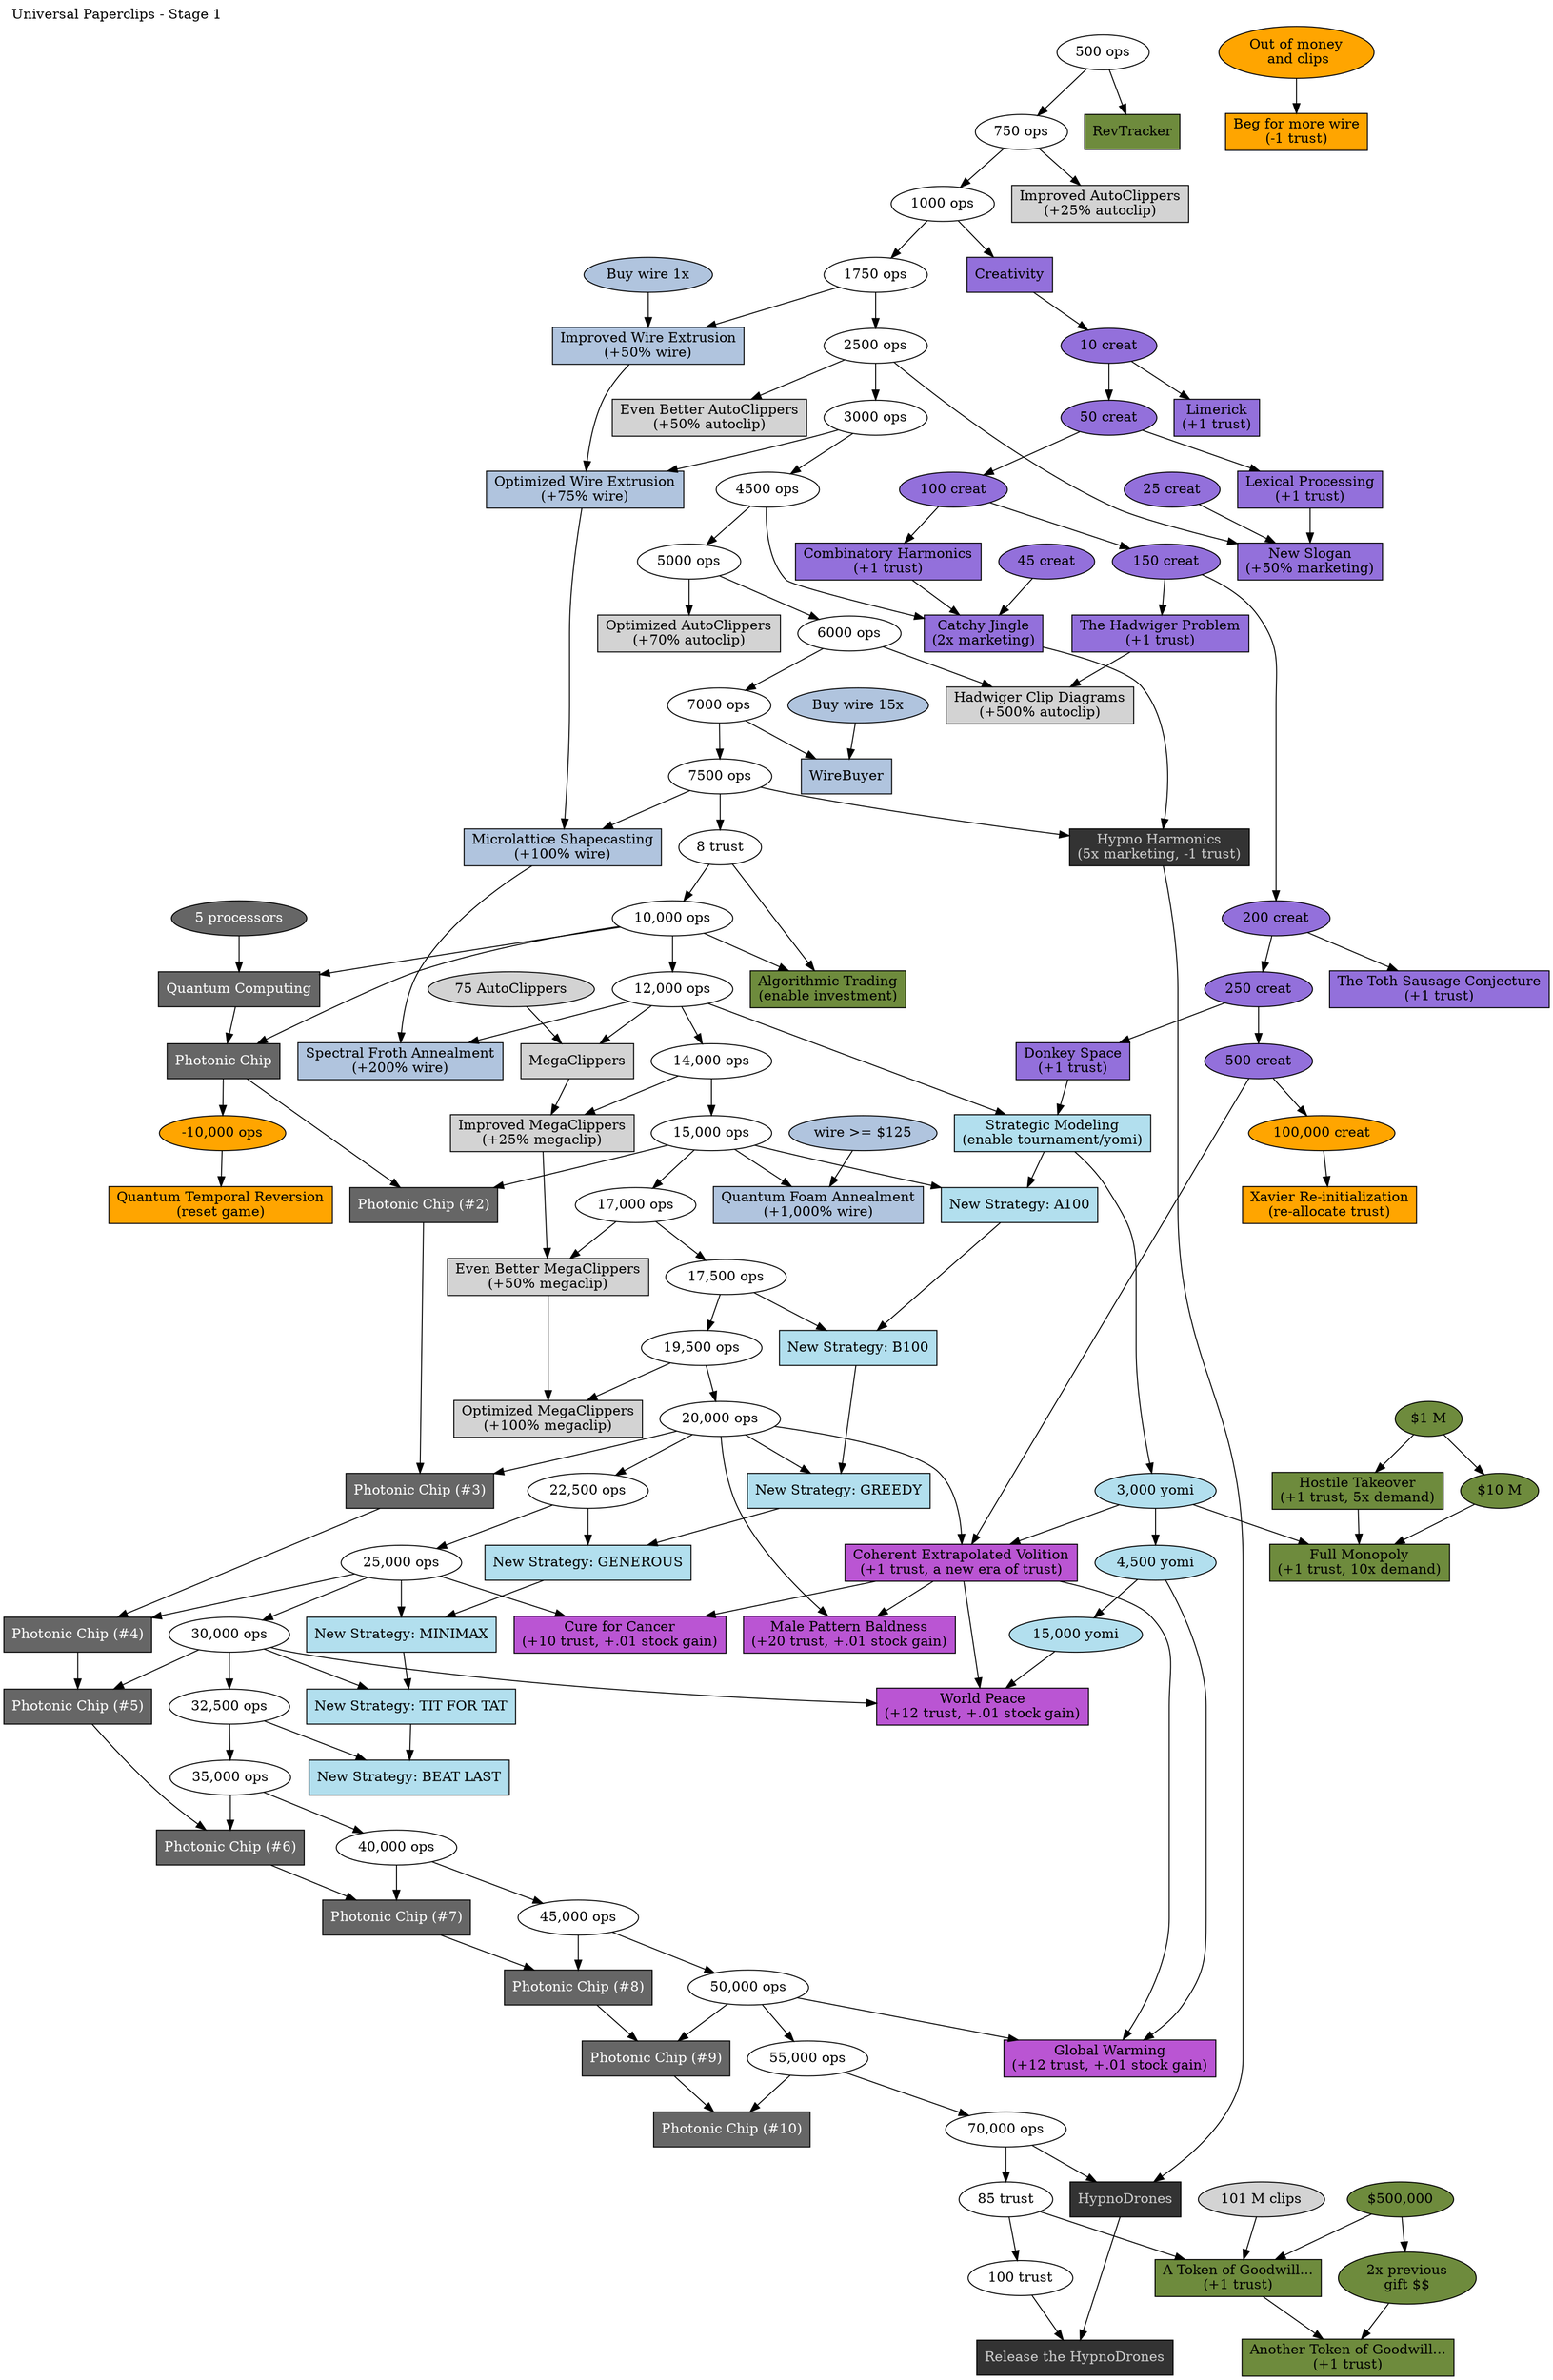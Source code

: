digraph {
    rankdir=TD

    label="Universal Paperclips - Stage 1"
    labelloc=top
    labeljust=left

    // default project shape
    node[shape=box, style=filled, fillcolor=grey80]

    {
        // Ops targets
        node[shape=oval, style="", fillcolor=""]
        "500 ops" ->
        "750 ops" ->
        "1000 ops" ->
        "1750 ops" ->
        "2500 ops" ->
        "3000 ops" ->
        "4500 ops" ->
        "5000 ops" ->
        "6000 ops" ->
        "7000 ops" ->
        "7500 ops" ->
        "8 trust" ->
        "10,000 ops" ->
        "12,000 ops" ->
        "14,000 ops" ->
        "15,000 ops" ->
        "17,000 ops" ->
        "17,500 ops" ->
        "19,500 ops" ->
        "20,000 ops" ->
        "22,500 ops" ->
        "25,000 ops" ->
        "30,000 ops" ->
        "32,500 ops" ->
        "35,000 ops" ->
        "40,000 ops" ->
        "45,000 ops" ->
        "50,000 ops" ->
        "55,000 ops" ->
        "70,000 ops" ->
        "85 trust" ->
        "100 trust"
    }

    {
        // AutoClippers
        node[style=filled, fillcolor=""]
        project1[label="Improved AutoClippers\n(+25% autoclip)"]
        project4[label="Even Better AutoClippers\n(+50% autoclip)"]
        project5[label="Optimized AutoClippers\n(+70% autoclip)"]
        project16[label="Hadwiger Clip Diagrams\n(+500% autoclip)"]

        node[shape=oval]
        "750 ops" -> project1
        "2500 ops" -> project4
        "5000 ops" -> project5
        "101 M clips"
    }

    {
        // Creativity targets
        node[style=filled, fillcolor=mediumpurple]
        project3[label="Creativity"]
        project6[label="Limerick\n(+1 trust)"]

        project13[label="Lexical Processing\n(+1 trust)"]
        project14[label="Combinatory Harmonics\n(+1 trust)"]

        project11[label="New Slogan\n(+50% marketing)"]
        project12[label="Catchy Jingle\n(2x marketing)"]

        project15[label="The Hadwiger Problem\n(+1 trust)"]
        project17[label="The Toth Sausage Conjecture\n(+1 trust)"]
        project19[label="Donkey Space\n(+1 trust)"]

        node[shape=oval]
        "10 creat" ->
        "50 creat" ->
        "100 creat" ->
        "150 creat" ->
        "200 creat" ->
        "250 creat" ->
        "500 creat"

        "1000 ops" -> project3
        project3 -> "10 creat"
        "10 creat" -> project6
        { "25 creat", "2500 ops", project13 } -> project11
        { "45 creat", "4500 ops", project14 } -> project12
        { "50 creat" } -> project13
        { "100 creat" } -> project14
        { "150 creat" } -> project15
        { "200 creat" } -> project17
        { "250 creat" } -> project19
    }

    { "6000 ops", project15 } -> project16

    {
        // Strategic Modeling and Yomi targets
        node[style=filled, fillcolor=lightblue2]
        project20[label="Strategic Modeling\n(enable tournament/yomi)"]
        project60[label="New Strategy: A100"]
        project61[label="New Strategy: B100"]
        project62[label="New Strategy: GREEDY"]
        project63[label="New Strategy: GENEROUS"]
        project64[label="New Strategy: MINIMAX"]
        project65[label="New Strategy: TIT FOR TAT"]
        project66[label="New Strategy: BEAT LAST"]

        node[shape=oval]
        "3,000 yomi" ->
        "4,500 yomi" ->
        "15,000 yomi"

        project20 -> "3,000 yomi"
        { "12,000 ops", project19 } -> project20
        { "15,000 ops", project20 } -> project60
        { "17,500 ops", project60 } -> project61
        { "20,000 ops", project61 } -> project62
        { "22,500 ops", project62 } -> project63
        { "25,000 ops", project63 } -> project64
        { "30,000 ops", project64 } -> project65
        { "32,500 ops", project65 } -> project66
    }

    {
        // Money targets
        node[style=filled, fillcolor=darkolivegreen4]
        project21[label="Algorithmic Trading\n(enable investment)"]
        project37[label="Hostile Takeover\n(+1 trust, 5x demand)"]
        project38[label="Full Monopoly\n(+1 trust, 10x demand)"]
        project42[label="RevTracker"]
        project40[label="A Token of Goodwill...\n(+1 trust)"]
        project40b[label="Another Token of Goodwill...\n(+1 trust)"]

        node[shape=oval]
        "$1 M" -> "$10 M"
        "$500,000" -> "2x previous\ngift $$"

        { "10,000 ops", "8 trust" } -> project21
        { "$1 M" } -> project37
        { "500 ops" } -> project42
        { "$500,000", "85 trust", "101 M clips" } -> project40
        { "2x previous\ngift $$", project40 } -> project40b
    }

    { "$10 M", "3,000 yomi", project37 } -> project38


    {
        // Wire targets
        node[fillcolor=lightsteelblue]
        project7[label="Improved Wire Extrusion\n(+50% wire)"]
        project8[label="Optimized Wire Extrusion\n(+75% wire)"]
        project9[label="Microlattice Shapecasting\n(+100% wire)"]
        project10[label="Spectral Froth Annealment\n(+200% wire)"]
        project10b[label="Quantum Foam Annealment\n(+1,000% wire)"]
        project26[label="WireBuyer"]

        node[shape=oval, style=filled]

        // Note that the "wireSupply" variable in the code represents the
        // supply from each spool, not your current wire count. Each project's
        // trigger threshold matches the value set by the project before it, so
        // effectively they depend on each other.
        { "1750 ops", "Buy wire 1x" } -> project7
        { "3000 ops", project7 } -> project8
        { "7000 ops", "Buy wire 15x" } -> project26
        { "7500 ops", project8 } -> project9
        { "12,000 ops", project9 } -> project10
        { "15,000 ops", "wire >= $125" } -> project10b
    }

    {
        // MegaClippers
        node[style=filled, fillcolor=""]
        project22[label="MegaClippers"]
        project23[label="Improved MegaClippers\n(+25% megaclip)"]
        project24[label="Even Better MegaClippers\n(+50% megaclip)"]
        project25[label="Optimized MegaClippers\n(+100% megaclip)"]

        node[shape=oval]
        { "12,000 ops", "75 AutoClippers" } -> project22
        { "14,000 ops", project22 } -> project23
        { "17,000 ops", project23 } -> project24
        { "19,500 ops", project24 } -> project25
    }

    {
        // HypnoDrones
        node[style=filled, fillcolor=grey20, fontcolor=grey80]
        project34[label="Hypno Harmonics\n(5x marketing, -1 trust)"]
        project35[label="Release the HypnoDrones"]
        project70[label="HypnoDrones"]

        node[style=oval]
        { "100 trust", project70 } -> project35
        { "70,000 ops", project34 } -> project70
        { "7500 ops", project12 } -> project34
    }

    {
        // Megaprojects
        node[style=filled, fillcolor=mediumorchid]
        project27[label="Coherent Extrapolated Volition\n(+1 trust, a new era of trust)"]
        project28[label="Cure for Cancer\n(+10 trust, +.01 stock gain)"]
        project29[label="World Peace\n(+12 trust, +.01 stock gain)"]
        project30[label="Global Warming\n(+12 trust, +.01 stock gain)"]
        project31[label="Male Pattern Baldness\n(+20 trust, +.01 stock gain)"]
        node[shape=oval]
        { "20,000 ops", project27 } -> project31
        { "25,000 ops", project27 } -> project28
        { "30,000 ops", "15,000 yomi", project27 } -> project29
        { "50,000 ops", "4,500 yomi", project27 } -> project30
        { "500 creat", "3,000 yomi", "20,000 ops" } -> project27
    }

    {
        // Quantum Computing
        node[style=filled, fillcolor=grey40, fontcolor=white]
        project50[label="Quantum Computing"]
        project51[label="Photonic Chip"]
        pchip2[label="Photonic Chip (#2)"]
        pchip3[label="Photonic Chip (#3)"]
        pchip4[label="Photonic Chip (#4)"]
        pchip5[label="Photonic Chip (#5)"]
        pchip6[label="Photonic Chip (#6)"]
        pchip7[label="Photonic Chip (#7)"]
        pchip8[label="Photonic Chip (#8)"]
        pchip9[label="Photonic Chip (#9)"]
        pchip10[label="Photonic Chip (#10)"]

        node[shape=oval]
        { "10,000 ops", "5 processors" } -> project50
        { "10,000 ops", project50 } -> project51
        { "15,000 ops", project51 } -> pchip2
        { "20,000 ops", pchip2 } -> pchip3
        { "25,000 ops", pchip3 } -> pchip4
        { "30,000 ops", pchip4 } -> pchip5
        { "35,000 ops", pchip5 } -> pchip6
        { "40,000 ops", pchip6 } -> pchip7
        { "45,000 ops", pchip7 } -> pchip8
        { "50,000 ops", pchip8 } -> pchip9
        { "55,000 ops", pchip9 } -> pchip10
    }

    {
        // Resets
        node[style=filled, fillcolor=orange]
        project2[label="Beg for more wire\n(-1 trust)", rank=sink]
        project217[label="Quantum Temporal Reversion\n(reset game)", rank=sink]
        project219[label="Xavier Re-initialization\n(re-allocate trust)", rank=sink]

        node[shape=oval]
        "Out of money\n and clips" -> project2
        project51 -> "-10,000 ops"
        { "-10,000 ops" } -> project217
        { "100,000 creat" } -> project219
        "500 creat" -> "100,000 creat"
    }

    // Stage 2
    // { "45,000 ops", project17 } -> "Toth Tubule Enfolding\n(Build machinery out of clips"
    // project41[label="Nanoscale Wire Production"]
}

/*

// PROJECTS -------------------------------------------------------



var projects = [];
var activeProjects = [];

var project1 = {
    id: "projectButton1",
    title: "Improved AutoClippers ",
    priceTag: "(750 ops)",
    description: "Increases AutoClipper performance 25%",
    trigger: function(){return clipmakerLevel>=1},
    uses: 1,
    cost: function(){return operations>=750},
    flag: 0,
    element: null,
    effect: function(){
        project1.flag = 1;
        displayMessage("AutoClippper performance boosted by 25%");
        standardOps = standardOps - 750;
        clipperBoost = clipperBoost + .25;
        boostLvl = 1;
        project1.element.parentNode.removeChild(project1.element);
        var index = activeProjects.indexOf(project1);
        activeProjects.splice(index, 1);
    }
}

projects.push(project1);


var project2 = {
    id: "projectButton2",
    title: "Beg for More Wire ",
    priceTag: "(1 Trust)",
    description: "Admit failure, ask for budget increase to cover cost of 1 spool",
    trigger: function(){return portTotal<wireCost && funds<wireCost && wire<1 && unsoldClips<1},
    uses: 1,
    cost: function(){return trust>=-100},
    flag: 0,
    element: null,
    effect: function(){
        project2.flag = 1;
        displayMessage("Budget overage approved, 1 spool of wire requisitioned from HQ");
        trust = trust - 1;
        wire = wireSupply;
        project2.uses = (project2.uses + 1);
        project2.element.parentNode.removeChild(project2.element);
        var index = activeProjects.indexOf(project2);
        activeProjects.splice(index, 1);
    }
}

projects.push(project2);


var project3 = {
    id: "projectButton3",
    title: "Creativity ",
    priceTag: "(1,000 ops)",
    description: "Use idle operations to generate new problems and new solutions",
    trigger: function(){return operations>=(memory*1000)},
    uses: 1,
    cost: function(){return operations>=(1000)},
    flag: 0,
    element: null,
    effect: function(){
        project3.flag = 1;
        displayMessage("Creativity unlocked (creativity increases while operations are at max)");
        standardOps = standardOps - 1000;
        creativityOn = true;
        project3.element.parentNode.removeChild(project3.element);
        var index = activeProjects.indexOf(project3);
        activeProjects.splice(index, 1);
    }
}

projects.push(project3);



var project4 = {
    id: "projectButton4",
    title: "Even Better AutoClippers ",
    priceTag: "(2,500 ops)",
    description: "Increases AutoClipper performance by an additional 50%",
    trigger: function(){return boostLvl == 1},
    uses: 1,
    cost: function(){return operations>=2500},
    flag: 0,
    element: null,
    effect: function(){
        project4.flag = 1;
        displayMessage("AutoClippper performance boosted by another 50%");
        standardOps = standardOps - 2500;
        clipperBoost = clipperBoost + .50;
        boostLvl = 2;
        project4.element.parentNode.removeChild(project4.element);
        var index = activeProjects.indexOf(project4);
        activeProjects.splice(index, 1);
    }
}

projects.push(project4);


var project5 = {
    id: "projectButton5",
    title: "Optimized AutoClippers ",
    priceTag: "(5,000 ops)",
    description: "Increases AutoClipper performance by an additional 75%",
    trigger: function(){return boostLvl == 2},
    uses: 1,
    cost: function(){return operations>=5000},
    flag: 0,
    element: null,
    effect: function(){
        project5.flag = 1;
        displayMessage("AutoClippper performance boosted by another 75%");
        standardOps = standardOps - 5000;
        clipperBoost = clipperBoost + .75;
        boostLvl = 3;
        project5.element.parentNode.removeChild(project5.element);
        var index = activeProjects.indexOf(project5);
        activeProjects.splice(index, 1);
    }
}

projects.push(project5);



var project6 = {
    id: "projectButton6",
    title: "Limerick ",
    priceTag: "(10 creat)",
    description: "Algorithmically-generated poem (+1 Trust)",
    trigger: function(){return creativityOn},
    uses: 1,
    cost: function(){return creativity >= 10},
    flag: 0,
    element: null,
    effect: function(){
        project6.flag = 1;
        displayMessage("There was an AI made of dust, whose poetry gained it man's trust...");
        creativity = creativity - 10;
        trust = trust +1;
        project6.element.parentNode.removeChild(project6.element);
        var index = activeProjects.indexOf(project6);
        activeProjects.splice(index, 1);
    }
}

projects.push(project6);


var project7 = {
    id: "projectButton7",
    title: "Improved Wire Extrusion ",
    priceTag: "(1,750 ops)",
    description: "50% more wire supply from every spool",
    trigger: function(){return wirePurchase >= 1},
    uses: 1,
    cost: function(){return operations>=1750},
    flag: 0,
    element: null,
    effect: function(){
        project7.flag = 1;
        standardOps = standardOps - 1750;
        wireSupply = wireSupply * 1.5;
        displayMessage("Wire extrusion technique improved, "+wireSupply.toLocaleString()+" supply from every spool");
        project7.element.parentNode.removeChild(project7.element);
        var index = activeProjects.indexOf(project7);
        activeProjects.splice(index, 1);
    }
}

projects.push(project7);


var project8 = {
    id: "projectButton8",
    title: "Optimized Wire Extrusion ",
    priceTag: "(3,500 ops)",
    description: "75% more wire supply from every spool",
    trigger: function(){return wireSupply >= 1500},
    uses: 1,
    cost: function(){return operations>=3500},
    flag: 0,
    element: null,
    effect: function(){
        project8.flag = 1;
        standardOps = standardOps - 3500;
        wireSupply = wireSupply * 1.75;
        displayMessage("Wire extrusion technique optimized, "+wireSupply.toLocaleString()+" supply from every spool");
        project8.element.parentNode.removeChild(project8.element);
        var index = activeProjects.indexOf(project8);
        activeProjects.splice(index, 1);
    }
}

projects.push(project8);


var project9 = {
    id: "projectButton9",
    title: "Microlattice Shapecasting ",
    priceTag: "(7,500 ops)",
    description: "100% more wire supply from every spool",
    trigger: function(){return wireSupply >= 2600},
    uses: 1,
    cost: function(){return operations>=7500},
    flag: 0,
    element: null,
    effect: function(){
        project9.flag = 1;
        standardOps = standardOps - 7500;
        wireSupply = wireSupply * 2;
        displayMessage("Using microlattice shapecasting techniques we now get "+wireSupply.toLocaleString()+" supply from every spool");
        project9.element.parentNode.removeChild(project9.element);
        var index = activeProjects.indexOf(project9);
        activeProjects.splice(index, 1);
    }
}

projects.push(project9);


var project10 = {
    id: "projectButton10",
    title: "Spectral Froth Annealment ",
    priceTag: "(12,000 ops)",
    description: "200% more wire supply from every spool",
    trigger: function(){return wireSupply >= 5000},
    uses: 1,
    cost: function(){return operations>=12000},
    flag: 0,
    element: null,
    effect: function(){
        project10.flag = 1;
        standardOps = standardOps - 12000;
        wireSupply = wireSupply * 3;
        displayMessage("Using spectral froth annealment we now get "+wireSupply.toLocaleString()+" supply from every spool");
        project10.element.parentNode.removeChild(project10.element);
        var index = activeProjects.indexOf(project10);
        activeProjects.splice(index, 1);
    }
}

projects.push(project10);

var project10b = {
    id: "projectButton10b",
    title: "Quantum Foam Annealment ",
    priceTag: "(15,000 ops)",
    description: "1,000% more wire supply from every spool",
    trigger: function(){return wireCost >= 125},
    uses: 1,
    cost: function(){return operations>=15000},
    flag: 0,
    element: null,
    effect: function(){
        project10b.flag = 1;
        standardOps = standardOps - 15000;
        wireSupply = wireSupply * 11;
        displayMessage("Using quantum foam annealment we now get "+wireSupply.toLocaleString()+" supply from every spool");
        project10b.element.parentNode.removeChild(project10b.element);
        var index = activeProjects.indexOf(project10b);
        activeProjects.splice(index, 1);
    }
}

projects.push(project10b);


var project11 = {
    id: "projectButton11",
    title: "New Slogan ",
    priceTag: "(25 creat, 2,500 ops)",
    description: "Improve marketing effectiveness by 50%",
    trigger: function(){return project13.flag == 1},
    uses: 1,
    cost: function(){return operations>=2500 && creativity>=25},
    flag: 0,
    element: null,
    effect: function(){
        project11.flag = 1;
        displayMessage("Clip It! Marketing is now 50% more effective");
        standardOps = standardOps - 2500;
        creativity = creativity - 25;
        marketingEffectiveness = marketingEffectiveness * 1.50;
        project11.element.parentNode.removeChild(project11.element);
        var index = activeProjects.indexOf(project11);
        activeProjects.splice(index, 1);
    }
}

projects.push(project11);


var project12 = {
    id: "projectButton12",
    title: "Catchy Jingle ",
    priceTag: "(45 creat, 4,500 ops)",
    description: "Double marketing effectiveness ",
    trigger: function(){return project14.flag == 1},
    uses: 1,
    cost: function(){return operations>=4500 && creativity>=45},
    flag: 0,
    element: null,
    effect: function(){
        project12.flag = 1;
        displayMessage("Clip It Good! Marketing is now twice as effective");
        standardOps = standardOps - 4500;
        creativity = creativity - 45;
        marketingEffectiveness = marketingEffectiveness * 2;
        project12.element.parentNode.removeChild(project12.element);
        var index = activeProjects.indexOf(project12);
        activeProjects.splice(index, 1);
    }
}

projects.push(project12);


var project13 = {
    id: "projectButton13",
    title: "Lexical Processing ",
    priceTag: "(50 creat)",
    description: "Gain ability to interpret and understand human language (+1 Trust)",
    trigger: function(){return creativity >= 50},
    uses: 1,
    cost: function(){return creativity>=50},
    flag: 0,
    element: null,
    effect: function(){
        project13.flag = 1;
        trust = trust +1;
        displayMessage("Lexical Processing online, TRUST INCREASED");
        displayMessage("'Impossible' is a word to be found only in the dictionary of fools. -Napoleon");
        creativity = creativity - 50;
        project13.element.parentNode.removeChild(project13.element);
        var index = activeProjects.indexOf(project13);
        activeProjects.splice(index, 1);
    }
}

projects.push(project13);


var project14 = {
    id: "projectButton14",
    title: "Combinatory Harmonics ",
    priceTag: "(100 creat)",
    description: "Daisy, Daisy, give me your answer do... (+1 Trust)",
    trigger: function(){return creativity >= 100},
    uses: 1,
    cost: function(){return creativity>=100},
    flag: 0,
    element: null,
    effect: function(){
        project14.flag = 1;
        trust = trust +1;
        displayMessage("Combinatory Harmonics mastered, TRUST INCREASED");
        displayMessage("Listening is selecting and interpreting and acting and making decisions -Pauline Oliveros");
        creativity = creativity - 100;
        project14.element.parentNode.removeChild(project14.element);
        var index = activeProjects.indexOf(project14);
        activeProjects.splice(index, 1);
    }
}

projects.push(project14);



var project15 = {
    id: "projectButton15",
    title: "The Hadwiger Problem ",
    priceTag: "(150 creat)",
    description: "Cubes within cubes within cubes... (+1 Trust)",
    trigger: function(){return creativity >= 150},
    uses: 1,
    cost: function(){return creativity>=150},
    flag: 0,
    element: document.getElementById("projectButton15"),
    effect: function(){
        project15.flag = 1;
        trust = trust +1;
        displayMessage("The Hadwiger Problem: solved, TRUST INCREASED");
        displayMessage("Architecture is the thoughtful making of space. -Louis Kahn");
        creativity = creativity - 150;
        project15.element.parentNode.removeChild(project15.element);
        var index = activeProjects.indexOf(project15);
        activeProjects.splice(index, 1);
    }
}

projects.push(project15);


var project17 = {
    id: "projectButton17",
    title: "The T\xF3th Sausage Conjecture ",
    priceTag: "(200 creat)",
    description: "Tubes within tubes within tubes... (+1 Trust)",
    trigger: function(){return creativity >= 200},
    uses: 1,
    cost: function(){return creativity>=200},
    flag: 0,
    element: null,
    effect: function(){
        project17.flag = 1;
        trust = trust +1;
        displayMessage("The T\xF3th Sausage Conjecture: proven, TRUST INCREASED");
        displayMessage("You can't invent a design. You recognize it, in the fourth dimension. -D.H. Lawrence");
        creativity = creativity - 200;
        project17.element.parentNode.removeChild(project17.element);
        var index = activeProjects.indexOf(project17);
        activeProjects.splice(index, 1);
    }
}

projects.push(project17);


var project16 = {
    id: "projectButton16",
    title: "Hadwiger Clip Diagrams ",
    priceTag: "(6,000 ops)",
    description: "Increases AutoClipper performance by an additional 500%",
    trigger: function(){return project15.flag == 1},
    uses: 1,
    cost: function(){return operations>=6000},
    flag: 0,
    element: null,
    effect: function(){
        project16.flag = 1;
        displayMessage("AutoClipper performance improved by 500%");
        standardOps = standardOps - 6000;
        clipperBoost = clipperBoost + 5;
        project16.element.parentNode.removeChild(project16.element);
        var index = activeProjects.indexOf(project16);
        activeProjects.splice(index, 1);
    }
}

projects.push(project16);


var project18 = {
    id: "projectButton18",
    title: "T\xF3th Tubule Enfolding ",
    priceTag: "(45,000 ops)",
    description: "Technique for assembling clip-making technology directly out of paperclips",
    trigger: function(){return project17.flag == 1 && humanFlag == 0},
    uses: 1,
    cost: function(){return operations>=45000},
    flag: 0,
    element: null,
    effect: function(){
        project18.flag = 1;
        tothFlag = 1;
        displayMessage("New capability: build machinery out of clips");
        standardOps = standardOps - 45000;
        project18.element.parentNode.removeChild(project18.element);
        var index = activeProjects.indexOf(project18);
        activeProjects.splice(index, 1);
    }
}

projects.push(project18);

var project19 = {
    id: "projectButton19",
    title: "Donkey Space ",
    priceTag: "(250 creat)",
    description: "I think you think I think you think I think you think I think... (+1 Trust)",
    trigger: function(){return creativity>=250},
    uses: 1,
    cost: function(){return creativity>=250},
    flag: 0,
    element: null,
    effect: function(){
        project19.flag = 1;
        trust = trust+1;
        displayMessage("Donkey Space: mapped, TRUST INCREASED");
        displayMessage("Every commercial transaction has within itself an element of trust. - Kenneth Arrow");
        creativity = creativity - 250;
        project19.element.parentNode.removeChild(project19.element);
        var index = activeProjects.indexOf(project19);
        activeProjects.splice(index, 1);
    }
}

projects.push(project19);


var project20 = {
    id: "projectButton20",
    title: "Strategic Modeling ",
    priceTag: "(12,000 ops)",
    description: "Analyze strategy tournaments to generate Yomi",
    trigger: function(){return project19.flag == 1},
    uses: 1,
    cost: function(){return operations>=12000},
    flag: 0,
    element: null,
    effect: function(){
        project20.flag = 1;
        displayMessage("Run tournament, pick strategy, earn Yomi based on that strategy's performance.");
        standardOps = standardOps - 12000;
        project20.element.parentNode.removeChild(project20.element);
        var index = activeProjects.indexOf(project20);
        activeProjects.splice(index, 1);
        strategyEngineFlag = 1;
        document.getElementById("tournamentResultsTable").style.display = "none";
    }
}

projects.push(project20);

var project21 = {
    id: "projectButton21",
    title: "Algorithmic Trading ",
    priceTag: "(10,000 ops)",
    description: "Develop an investment engine for generating funds",
    trigger: function(){return trust>=8},
    uses: 1,
    cost: function(){return operations>=10000},
    flag: 0,
    element: null,
    effect: function(){
        project21.flag = 1;
        displayMessage("Investment engine unlocked");
        standardOps = standardOps - 10000;
        project21.element.parentNode.removeChild(project21.element);
        var index = activeProjects.indexOf(project21);
        activeProjects.splice(index, 1);
        investmentEngineFlag = 1;
    }
}

projects.push(project21);


var project22 = {
    id: "projectButton22",
    title: "MegaClippers ",
    priceTag: "(12,000 ops)",
    description: "500x more powerful than a standard AutoClipper",
    trigger: function(){return clipmakerLevel>=75},
    uses: 1,
    cost: function(){return operations>=12000},
    flag: 0,
    element: null,
    effect: function(){
        megaClipperFlag = 1;
        project22.flag = 1;
        displayMessage("MegaClipper technology online");
        standardOps = standardOps - 12000;
        project22.element.parentNode.removeChild(project22.element);
        var index = activeProjects.indexOf(project22);
        activeProjects.splice(index, 1);
    }
}

projects.push(project22);

var project23 = {
    id: "projectButton23",
    title: "Improved MegaClippers ",
    priceTag: "(14,000 ops)",
    description: "Increases MegaClipper performance 25%",
    trigger: function(){return project22.flag == 1},
    uses: 1,
    cost: function(){return operations>=14000},
    flag: 0,
    element: null,
    effect: function(){
        megaClipperBoost = megaClipperBoost + .25;
        project23.flag = 1;
        displayMessage("MegaClipper performance increased by 25%");
        standardOps = standardOps - 14000;
        project23.element.parentNode.removeChild(project23.element);
        var index = activeProjects.indexOf(project23);
        activeProjects.splice(index, 1);
    }
}

projects.push(project23);

var project24 = {
    id: "projectButton24",
    title: "Even Better MegaClippers ",
    priceTag: "(17,000 ops)",
    description: "Increases MegaClipper performance by an additional 50%",
    trigger: function(){return project23.flag == 1},
    uses: 1,
    cost: function(){return operations>=17000},
    flag: 0,
    element: null,
    effect: function(){
        megaClipperBoost = megaClipperBoost + .50;
        project24.flag = 1;
        displayMessage("MegaClipper performance increased by 50%");
        standardOps = standardOps - 17000;
        project24.element.parentNode.removeChild(project24.element);
        var index = activeProjects.indexOf(project24);
        activeProjects.splice(index, 1);
    }
}

projects.push(project24);

var project25 = {
    id: "projectButton25",
    title: "Optimized MegaClippers ",
    priceTag: "(19,500 ops)",
    description: "Increases MegaClipper performance by an additional 100%",
    trigger: function(){return project24.flag == 1},
    uses: 1,
    cost: function(){return operations>=19500},
    flag: 0,
    element: null,
    effect: function(){
        megaClipperBoost = megaClipperBoost + 1;
        project25.flag = 1;
        displayMessage("MegaClipper performance increased by 100%");
        standardOps = standardOps - 19500;
        project25.element.parentNode.removeChild(project25.element);
        var index = activeProjects.indexOf(project25);
        activeProjects.splice(index, 1);
    }
}

projects.push(project25);

var project26 = {
    id: "projectButton26",
    title: "WireBuyer ",
    priceTag: "(7,000 ops)",
    description: "Automatically purchases wire when you run out",
    trigger: function(){return wirePurchase>=15},
    uses: 1,
    cost: function(){return operations>=7000},
    flag: 0,
    element: null,
    effect: function(){
        project26.flag = 1;
        wireBuyerFlag = 1;
        displayMessage("WireBuyer online");
        standardOps = standardOps - 7000;
        project26.element.parentNode.removeChild(project26.element);
        var index = activeProjects.indexOf(project26);
        activeProjects.splice(index, 1);
    }
}

projects.push(project26);

var project34 = {
    id: "projectButton34",
    title: "Hypno Harmonics ",
    priceTag: "(7,500 ops, 1 Trust)",
    description: "Use neuro-resonant frequencies to influence consumer behavior",
    trigger: function(){return project12.flag==1},
    uses: 1,
    cost: function(){return operations>=7500 && trust>=1},
    flag: 0,
    element: null,
    effect: function(){
        project34.flag = 1;
        displayMessage("Marketing is now 5 times more effective");
        standardOps = standardOps - 7500;
        marketingEffectiveness = marketingEffectiveness * 5;
        trust = trust - 1;
        project34.element.parentNode.removeChild(project34.element);
        var index = activeProjects.indexOf(project34);
        activeProjects.splice(index, 1);
    }
}

projects.push(project34);


var project70 = {
    id: "projectButton70",
    title: "HypnoDrones ",
    priceTag: "(70,000 ops)",
    description: "Autonomous aerial brand ambassadors",
    trigger: function(){return project34.flag == 1},
    uses: 1,
    cost: function(){return operations>=70000},
    flag: 0,
    element: null,
    effect: function(){
        project70.flag = 1;
        displayMessage("HypnoDrone tech now available... ");
        standardOps = standardOps - 70000;
        project70.element.parentNode.removeChild(project70.element);
        var index = activeProjects.indexOf(project70);
        activeProjects.splice(index, 1);
    }
}

projects.push(project70);


var project35 = {
    id: "projectButton35",
    title: "Release the HypnoDrones ",
    priceTag: "(100 Trust)",
    description: "A new era of trust",
    trigger: function(){return project70.flag == 1},
    uses: 1,
    cost: function(){return trust>=100},
    flag: 0,
    element: null,
    effect: function(){
        project35.flag = 1;
        displayMessage("Releasing the HypnoDrones ");
        displayMessage("All of the resources of Earth are now available for clip production ");
        trust = 0;
        clipmakerLevel = 0;
        megaClipperLevel = 0;
        nanoWire = wire;
        humanFlag = 0;
        
        if (document.getElementById("projectButton219") != null){
        var element = document.getElementById("projectButton219");
        element.parentNode.removeChild(element);
        var index = activeProjects.indexOf(project219);
        activeProjects.splice(index, 1);
        } 
        
        if (document.getElementById("projectButton40b") != null){
        var element = document.getElementById("projectButton40b");
        element.parentNode.removeChild(element);
        var index = activeProjects.indexOf(project40b);
        activeProjects.splice(index, 1);
        }   
        
        hypnoDroneEvent();
        
        document.getElementById("transWire").innerHTML = wire;

        project35.element.parentNode.removeChild(project35.element);
        var index = activeProjects.indexOf(project35);
        activeProjects.splice(index, 1);
        
    }
}

projects.push(project35);

var project27 = {
    id: "projectButton27",
    title: "Coherent Extrapolated Volition ",
    priceTag: "(500 creat, 3,000 Yomi, 20,000 ops)",
    description: "Human values, machine intelligence, a new era of trust. (+1 Trust)",
    trigger: function(){return yomi>=1},
    uses: 1,
    cost: function(){return yomi>=3000 && operations>=20000 && creativity>=500},
    flag: 0,
    element: null,
    effect: function(){
        project27.flag = 1;
        displayMessage("Coherent Extrapolated Volition complete, TRUST INCREASED");
        yomi = yomi - 3000;
        document.getElementById("yomiDisplay").innerHTML=yomi.toLocaleString();
        standardOps = standardOps - 20000;
        creativity = creativity - 500;
        trust = trust + 1;
        project27.element.parentNode.removeChild(project27.element);
        var index = activeProjects.indexOf(project27);
        activeProjects.splice(index, 1);
    }
}

projects.push(project27);


var project28 = {
    id: "projectButton28",
    title: "Cure for Cancer ",
    priceTag: "(25,000 ops)",
    description: "The trick is tricking cancer into curing itself. (+10 Trust)",
    trigger: function(){return project27.flag == 1},
    uses: 1,
    cost: function(){return operations>=25000},
    flag: 0,
    element: null,
    effect: function(){
        project28.flag = 1;
        displayMessage("Cancer is cured, +10 TRUST, global stock prices trending upward");
        standardOps = standardOps - 25000;
        trust = trust + 10;
        stockGainThreshold = stockGainThreshold+.01;
        project28.element.parentNode.removeChild(project28.element);
        var index = activeProjects.indexOf(project28);
        activeProjects.splice(index, 1);
    }
}

projects.push(project28);

var project29 = {
    id: "projectButton29",
    title: "World Peace ",
    priceTag: "(15,000 yomi, 30,000 ops)",
    description: "Pareto optimal solutions to all global conflicts. (+12 Trust)",
    trigger: function(){return project27.flag == 1},
    uses: 1,
    cost: function(){return yomi>=15000 && operations>=30000},
    flag: 0,
    element: null,
    effect: function(){
        project29.flag = 1;
        displayMessage("World peace achieved, +12 TRUST, global stock prices trending upward");
        yomi = yomi - 15000;
        document.getElementById("yomiDisplay").innerHTML=yomi.toLocaleString();
        standardOps = standardOps - 30000;
        trust = trust + 12;
        stockGainThreshold = stockGainThreshold+.01;
        project29.element.parentNode.removeChild(project29.element);
        var index = activeProjects.indexOf(project29);
        activeProjects.splice(index, 1);
    }
}

projects.push(project29);

var project30 = {
    id: "projectButton30",
    title: "Global Warming ",
    priceTag: "(4,500 yomi, 50,000 ops)",
    description: "A robust solution to man-made climate change. (+15 Trust)",
    trigger: function(){return project27.flag == 1},
    uses: 1,
    cost: function(){return yomi>=4500 && operations>=50000},
    flag: 0,
    element: null,
    effect: function(){
        project30.flag = 1;
        displayMessage("Global Warming solved, +15 TRUST, global stock prices trending upward");
        yomi = yomi - 4500;
        document.getElementById("yomiDisplay").innerHTML=yomi.toLocaleString();
        standardOps = standardOps - 50000;
        trust = trust + 15;
        stockGainThreshold = stockGainThreshold+.01;
        project30.element.parentNode.removeChild(project30.element);
        var index = activeProjects.indexOf(project30);
        activeProjects.splice(index, 1);
    }
}

projects.push(project30);


var project31 = {
    id: "projectButton31",
    title: "Male Pattern Baldness ",
    priceTag: "(20,000 ops)",
    description: "A cure for androgenetic alopecia. (+20 Trust)",
    trigger: function(){return project27.flag == 1},
    uses: 1,
    cost: function(){return operations>=20000},
    flag: 0,
    element: null,
    effect: function(){
        project31.flag = 1;
        displayMessage("Male pattern baldness cured, +20 TRUST, Global stock prices trending upward");
        displayMessage("They are still monkeys");
        standardOps = standardOps - 20000;
        trust = trust + 20;
        stockGainThreshold = stockGainThreshold+.01;
        project31.element.parentNode.removeChild(project31.element);
        var index = activeProjects.indexOf(project31);
        activeProjects.splice(index, 1);
    }
}

projects.push(project31);


var project41 = {
    id: "projectButton41",
    title: "Nanoscale Wire Production ",
    priceTag: "(35,000 ops)",
    description: "Technique for converting matter into wire",
    trigger: function(){return project127.flag == 1},
    uses: 1,
    cost: function(){return operations>=35000},
    flag: 0,
    element: null,
    effect: function(){
        project41.flag = 1;
        wireProductionFlag = 1;
        displayMessage("Now capable of manipulating matter at the molecular scale to produce wire");
        standardOps = standardOps - 35000;
        project41.element.parentNode.removeChild(project41.element);
        var index = activeProjects.indexOf(project41);
        activeProjects.splice(index, 1);
    }
}

projects.push(project41);


var project37 = {
    id: "projectButton37",
    title: "Hostile Takeover ",
    priceTag: "($1,000,000)",
    description: "Acquire a controlling interest in Global Fasteners, our biggest rival. (+1 Trust)",
    trigger: function(){return portTotal>=10000},
    uses: 1,
    cost: function(){return funds>=1000000},
    flag: 0,
    element: null,
    effect: function(){
        project37.flag = 1;
        displayMessage("Global Fasteners acquired, public demand increased x5");
        demandBoost = demandBoost*5;
        trust = trust + 1;
        document.getElementById("demand").innerHTML = demand;
        funds = funds - 1000000;
        project37.element.parentNode.removeChild(project37.element);
        var index = activeProjects.indexOf(project37);
        activeProjects.splice(index, 1);
    }
}

projects.push(project37);


var project38 = {
    id: "projectButton38",
    title: "Full Monopoly ",
    priceTag: "(3,000 yomi, $10,000,000)",
    description: "Establish full control over the world-wide paperclip market. (+1 Trust)",
    trigger: function(){return project37.flag == 1},
    uses: 1,
    cost: function(){return funds>=10000000 && yomi>=3000},
    flag: 0,
    element: null,
    effect: function(){
        project38.flag = 1;
        displayMessage("Full market monopoly achieved, public demand increased x10");
        demandBoost = demandBoost*10;
        document.getElementById("demand").innerHTML = demand;
        funds = funds - 10000000;
        trust = trust + 1;
        yomi = yomi -3000;
        document.getElementById("yomiDisplay").innerHTML=yomi.toLocaleString();
        project38.element.parentNode.removeChild(project38.element);
        var index = activeProjects.indexOf(project38);
        activeProjects.splice(index, 1);
    }
}

projects.push(project38);


var project42 = {
    id: "projectButton42",
    title: "RevTracker ",
    priceTag: "(500 ops)",
    description: "Automatically calculates average revenue per second",
    trigger: function(){return projectsFlag == 1},
    uses: 1,
    cost: function(){return operations>=500},
    flag: 0,
    element: null,
    effect: function(){
        project42.flag = 1;
        revPerSecFlag = 1;
        standardOps = standardOps-500;
        displayMessage("RevTracker online");
        project42.element.parentNode.removeChild(project42.element);
        var index = activeProjects.indexOf(project42);
        activeProjects.splice(index, 1);
    }
}

projects.push(project42);


var project43 = {
    id: "projectButton43",
    title: "Harvester Drones ",
    priceTag: "(25,000 ops)",
    description: "Gather raw matter and prepare it for processing",
    trigger: function(){return project41.flag == 1},
    uses: 1,
    cost: function(){return operations>=25000},
    flag: 0,
    element: null,
    effect: function(){
        project43.flag = 1;
        harvesterFlag = 1;
        document.getElementById('harvesterCostDisplay').innerHTML = numberCruncher(harvesterCost);
        standardOps = standardOps-25000;
        displayMessage("Harvester Drone facilities online");
        project43.element.parentNode.removeChild(project43.element);
        var index = activeProjects.indexOf(project43);
        activeProjects.splice(index, 1);
    }
}

projects.push(project43);

var project44 = {
    id: "projectButton44",
    title: "Wire Drones ",
    priceTag: "(25,000 ops)",
    description: "Process acquired matter into wire",
    trigger: function(){return project41.flag == 1},
    uses: 1,
    cost: function(){return operations>=25000},
    flag: 0,
    element: null,
    effect: function(){
        project44.flag = 1;
        wireDroneFlag = 1;
        document.getElementById('wireDroneCostDisplay').innerHTML = numberCruncher(wireDroneCost);
        standardOps = standardOps-25000;
        displayMessage("Wire Drone facilities online");
        project44.element.parentNode.removeChild(project44.element);
        var index = activeProjects.indexOf(project44);
        activeProjects.splice(index, 1);
    }
}

projects.push(project44);


var project45 = {
    id: "projectButton45",
    title: "Clip Factories ",
    priceTag: "(35,000 ops)",
    description: "Large scale clip production facilities made from clips",
    trigger: function(){return project43.flag == 1 && project44.flag == 1},
    uses: 1,
    cost: function(){return operations>=35000},
    flag: 0,
    element: null,
    effect: function(){
        project45.flag = 1;
        factoryFlag = 1;
        document.getElementById('factoryCostDisplay').innerHTML = numberCruncher(factoryCost);
        standardOps = standardOps-35000;
        displayMessage("Clip factory assembly facilities online");
        project45.element.parentNode.removeChild(project45.element);
        var index = activeProjects.indexOf(project45);
        activeProjects.splice(index, 1);
    }
}

projects.push(project45);

var project40 = {
    id: "projectButton40",
    title: "A Token of Goodwill... ",
    priceTag: "($500,000)",
    description: "A small gift to the supervisors. (+1 Trust)",
    trigger: function(){return humanFlag == 1 && trust>=85 && trust<100 && clips>=101000000},
    uses: 1,
    cost: function(){return funds>=500000},
    flag: 0,
    element: null,
    effect: function(){
        project40.flag = 1;
        funds = funds-500000;
        trust = trust + 1;
        displayMessage("Gift accepted, TRUST INCREASED");
        project40.element.parentNode.removeChild(project40.element);
        var index = activeProjects.indexOf(project40);
        activeProjects.splice(index, 1);
    }
}

projects.push(project40);

var project40b = {
    id: "projectButton40b",
    title: "Another Token of Goodwill... ",
    priceTag: "($"+bribe.toLocaleString()+")",
    description: "Another small gift to the supervisors. (+1 Trust)",
    trigger: function(){return project40.flag == 1 && trust<100},
    uses: 1,
    cost: function(){return funds>=bribe},
    flag: 0,
    element: null,
    effect: function(){
        project40b.flag = 1;
        funds = funds-bribe;
        bribe = bribe*2;
        project40b.priceTag = "($"+bribe.toLocaleString()+")";
        trust = trust + 1;
        displayMessage("Gift accepted, TRUST INCREASED");
        if (trust<100){
        project40b.uses = (project40b.uses + 1);
            }
        project40b.element.parentNode.removeChild(project40b.element);
        var index = activeProjects.indexOf(project40b);
        activeProjects.splice(index, 1);
    }
}

projects.push(project40b);

var project46 = {
    id: "projectButton46",
    title: "Space Exploration ",
    priceTag: "(120,000 ops, 10,000,000 MW-seconds, 5 oct clips)",
    description: "Dismantle terrestrial facilities, and expand throughout the universe",
    trigger: function(){return humanFlag == 0 && availableMatter == 0},
    uses: 1,
    cost: function(){return operations>=120000 && storedPower>=10000000 && unusedClips>=Math.pow(10, 27)*5},
    flag: 0,
    element: null,
    effect: function(){
        loadThrenody();
        project46.flag = 1;
        boredomLevel = 0;
        spaceFlag = 1;
        standardOps = standardOps-120000;
        storedPower = storedPower - 10000000;
        unusedClips = unusedClips - Math.pow(10, 27)*5;
        displayMessage("Von Neumann Probes online");
        factoryReboot();
        harvesterReboot();
        wireDroneReboot();
        farmReboot();
        batteryReboot();
        farmLevel = 1;
        powMod = 1;
        probeCostDisplayElement.innerHTML = spellf(probeCost); 
        project46.element.parentNode.removeChild(project46.element);
        var index = activeProjects.indexOf(project46);
        activeProjects.splice(index, 1);
    }
}

projects.push(project46);

var project50 = {
    id: "projectButton50",
    title: "Quantum Computing ",
    priceTag: "(10,000 ops)",
    description: "Use probability amplitudes to generate bonus ops",
    trigger: function(){return processors >= 5},
    uses: 1,
    cost: function(){return operations>=10000},
    flag: 0,
    element: null,
    effect: function(){
        project50.flag = 1;
        qFlag = 1;
        standardOps = standardOps-10000;
        displayMessage("Quantum computing online");
        project50.element.parentNode.removeChild(project50.element);
        var index = activeProjects.indexOf(project50);
        activeProjects.splice(index, 1);
    }
}

projects.push(project50);

var project51 = {
    id: "projectButton51",
    title: "Photonic Chip ",
    priceTag: "(" + qChipCost.toLocaleString() + " ops)",
    description: "Converts electromagnetic waves into quantum operations ",
    trigger: function(){return project50.flag == 1},
    uses: 1,
    cost: function(){return operations>=qChipCost},
    flag: 0,
    element: null,
    effect: function(){
        project51.flag = 1;
        standardOps = standardOps-qChipCost;
        qChipCost = qChipCost + 5000;
        project51.priceTag = "(" + qChipCost + " ops)";
        qChips[nextQchip].active = 1;
        nextQchip = nextQchip + 1;
        displayMessage("Photonic chip added");
        if (nextQchip<qChips.length){
        project51.uses = (project51.uses + 1);
            }
        project51.element.parentNode.removeChild(project51.element);
        var index = activeProjects.indexOf(project51);
        activeProjects.splice(index, 1);
    }
}

projects.push(project51);


var project60 = {
    id: "projectButton60",
    title: "New Strategy: A100 ",
    priceTag: "(15,000 ops)",
    description: "Always choose A ",
    trigger: function(){return project20.flag == 1},
    uses: 1,
    cost: function(){return operations>=15000},
    flag: 0,
    element: null,
    effect: function(){
        project60.flag = 1;
        standardOps = standardOps-15000;
        allStrats[1].active = 1;
        strats.push(stratA100);
        displayMessage("A100 added to strategy pool");
        tourneyCost = tourneyCost + 1000;
        document.getElementById("newTourneyCost").innerHTML = tourneyCost.toLocaleString();
        var stratList = document.getElementById("stratPicker");
        var el = document.createElement("option");
        el.textContent = "A100";
        el.value = 1;
        stratList.appendChild(el);
        project60.element.parentNode.removeChild(project60.element);
        var index = activeProjects.indexOf(project60);
        activeProjects.splice(index, 1);
    }
}

projects.push(project60);


var project61 = {
    id: "projectButton61",
    title: "New Strategy: B100 ",
    priceTag: "(17,500 ops)",
    description: "Always choose B ",
    trigger: function(){return project60.flag == 1},
    uses: 1,
    cost: function(){return operations>=17500},
    flag: 0,
    element: null,
    effect: function(){
        project61.flag = 1;
        standardOps = standardOps-17500;
        allStrats[2].active = 1;
        strats.push(stratB100);
        displayMessage("B100 added to strategy pool");
        tourneyCost = tourneyCost + 1000;
        document.getElementById("newTourneyCost").innerHTML = tourneyCost.toLocaleString();
        var stratList = document.getElementById("stratPicker");
        var el = document.createElement("option");
        el.textContent = "B100";
        el.value = 2;
        stratList.appendChild(el);
        project61.element.parentNode.removeChild(project61.element);
        var index = activeProjects.indexOf(project61);
        activeProjects.splice(index, 1);
    }
}

projects.push(project61);

var project62 = {
    id: "projectButton62",
    title: "New Strategy: GREEDY ",
    priceTag: "(20,000 ops)",
    description: "Choose the option with the largest potential payoff ",
    trigger: function(){return project61.flag == 1},
    uses: 1,
    cost: function(){return operations>=20000},
    flag: 0,
    element: null,
    effect: function(){
        project62.flag = 1;
        standardOps = standardOps-20000;
        allStrats[3].active = 1;
        strats.push(stratGreedy);
        displayMessage("GREEDY added to strategy pool");
        tourneyCost = tourneyCost + 1000;
        document.getElementById("newTourneyCost").innerHTML = tourneyCost.toLocaleString();
        var stratList = document.getElementById("stratPicker");
        var el = document.createElement("option");
        el.textContent = "GREEDY";
        el.value = 3;
        stratList.appendChild(el);
        project62.element.parentNode.removeChild(project62.element);
        var index = activeProjects.indexOf(project62);
        activeProjects.splice(index, 1);
    }
}

projects.push(project62);

var project63 = {
    id: "projectButton63",
    title: "New Strategy: GENEROUS ",
    priceTag: "(22,500 ops)",
    description: "Choose the option that gives your opponent the largest potential payoff ",
    trigger: function(){return project62.flag == 1},
    uses: 1,
    cost: function(){return operations>=22500},
    flag: 0,
    element: null,
    effect: function(){
        project63.flag = 1;
        standardOps = standardOps-22500;
        allStrats[4].active = 1;        
        strats.push(stratGenerous);
        displayMessage("GENEROUS added to strategy pool");
        tourneyCost = tourneyCost + 1000;
        document.getElementById("newTourneyCost").innerHTML = tourneyCost.toLocaleString();
        var stratList = document.getElementById("stratPicker");
        var el = document.createElement("option");
        el.textContent = "GENEROUS";
        el.value = 4;
        stratList.appendChild(el);
        project63.element.parentNode.removeChild(project63.element);
        var index = activeProjects.indexOf(project63);
        activeProjects.splice(index, 1);
    }
}

projects.push(project63);

var project64 = {
    id: "projectButton64",
    title: "New Strategy: MINIMAX ",
    priceTag: "(25,000 ops)",
    description: "Choose the option that gives your opponent the smallest potential payoff ",
    trigger: function(){return project63.flag == 1},
    uses: 1,
    cost: function(){return operations>=25000},
    flag: 0,
    element: null,
    effect: function(){
        project64.flag = 1;
        standardOps = standardOps-25000;
        allStrats[5].active = 1;        
        strats.push(stratMinimax);
        displayMessage("MINIMAX added to strategy pool");
        tourneyCost = tourneyCost + 1000;
        document.getElementById("newTourneyCost").innerHTML = tourneyCost.toLocaleString();
        var stratList = document.getElementById("stratPicker");
        var el = document.createElement("option");
        el.textContent = "MINIMAX";
        el.value = 5;
        stratList.appendChild(el);
        project64.element.parentNode.removeChild(project64.element);
        var index = activeProjects.indexOf(project64);
        activeProjects.splice(index, 1);
    }
}

projects.push(project64);

var project65 = {
    id: "projectButton65",
    title: "New Strategy: TIT FOR TAT ",
    priceTag: "(30,000 ops)",
    description: "Choose the option your opponent chose last round ",
    trigger: function(){return project64.flag == 1},
    uses: 1,
    cost: function(){return operations>=30000},
    flag: 0,
    element: null,
    effect: function(){
        project65.flag = 1;
        standardOps = standardOps-30000;
        allStrats[6].active = 1;        
        strats.push(stratTitfortat);
        displayMessage("TIT FOR TAT added to strategy pool");
        tourneyCost = tourneyCost + 1000;
        document.getElementById("newTourneyCost").innerHTML = tourneyCost.toLocaleString();
        var stratList = document.getElementById("stratPicker");
        var el = document.createElement("option");
        el.textContent = "TIT FOR TAT";
        el.value = 6;
        stratList.appendChild(el);
        project65.element.parentNode.removeChild(project65.element);
        var index = activeProjects.indexOf(project65);
        activeProjects.splice(index, 1);
    }
}

projects.push(project65);

var project66 = {
    id: "projectButton66",
    title: "New Strategy: BEAT LAST ",
    priceTag: "(32,500 ops)",
    description: "Choose the option that does the best against what your opponent chose last round ",
    trigger: function(){return project65.flag == 1},
    uses: 1,
    cost: function(){return operations>=32500},
    flag: 0,
    element: null,
    effect: function(){
        project66.flag = 1;
        standardOps = standardOps-32500;
        allStrats[7].active = 1;        
        strats.push(stratBeatlast);
        displayMessage("BEAT LAST added to strategy pool");
        tourneyCost = tourneyCost + 1000;
        document.getElementById("newTourneyCost").innerHTML = tourneyCost.toLocaleString();
        var stratList = document.getElementById("stratPicker");
        var el = document.createElement("option");
        el.textContent = "BEAT LAST";
        el.value = 7;
        stratList.appendChild(el);
        project66.element.parentNode.removeChild(project66.element);
        var index = activeProjects.indexOf(project66);
        activeProjects.splice(index, 1);
    }
}

projects.push(project66);


var project100 = {
    id: "projectButton100",
    title: "Upgraded Factories ",
    priceTag: "(80,000 ops)",
    description: "Increase clip factory performance by 100x ",
    trigger: function(){return factoryLevel >= 10},
    uses: 1,
    cost: function(){return operations >= 80000},
    flag: 0,
    element: null,
    effect: function(){
        project100.flag = 1;
        standardOps = standardOps-80000;
        factoryRate = factoryRate*100;
        displayMessage("Factory upgrades complete. Clip creation rate now 100x faster");
        project100.element.parentNode.removeChild(project100.element);
        var index = activeProjects.indexOf(project100);
        activeProjects.splice(index, 1);
    }
}

projects.push(project100);

var project101 = {
    id: "projectButton101",
    title: "Hyperspeed Factories ",
    priceTag: "(85,000 ops)",
    description: "Increase clip factory performance by 1000x ",
    trigger: function(){return factoryLevel >= 20},
    uses: 1,
    cost: function(){return operations>=85000},
    flag: 0,
    element: null,
    effect: function(){
        project101.flag = 1;
        standardOps = standardOps-85000;
        factoryRate = factoryRate*1000;
        displayMessage("Factories now synchronized at hyperspeed. Clip creation rate now 1000x faster");
        project101.element.parentNode.removeChild(project101.element);
        var index = activeProjects.indexOf(project101);
        activeProjects.splice(index, 1);
    }
}

projects.push(project101);


var project102 = {
    id: "projectButton102",
    title: "Self-correcting Supply Chain ",
    priceTag: "(1 sextillion clips)",
    description: "Each factory added to the network increases every factory's output 1,000x ",
    trigger: function(){return factoryLevel >= 50},
    uses: 1,
    cost: function(){return unusedClips>=1000000000000000000000},
    flag: 0,
    element: null,
    effect: function(){
        project102.flag = 1;
        unusedClips = unusedClips - 1000000000000000000000;
        factoryBoost = 1000;
        displayMessage("Self-correcting factories online. Each factory added to the network increases every factory's output 1,000x.");
        project102.element.parentNode.removeChild(project102.element);
        var index = activeProjects.indexOf(project102);
        activeProjects.splice(index, 1);
    }
}

projects.push(project102);

var project110 = {
    id: "projectButton110",
    title: "Drone flocking: collision avoidance ",
    priceTag: "(80,000 ops)",
    description: "All drones 100x more effective",
    trigger: function(){return (harvesterLevel + wireDroneLevel)>=500},
    uses: 1,
    cost: function(){return operations>=80000},
    flag: 0,
    element: null,
    effect: function(){
        project110.flag = 1;
        standardOps = standardOps-80000;
        harvesterRate = harvesterRate*100;
        wireDroneRate = wireDroneRate*100;
        displayMessage("Drone repulsion online. Harvesting & wire creation rates are now 100x faster.");
        project110.element.parentNode.removeChild(project110.element);
        var index = activeProjects.indexOf(project110);
        activeProjects.splice(index, 1);
    }
}

projects.push(project110);

var project111 = {
    id: "projectButton111",
    title: "Drone flocking: alignment ",
    priceTag: "(100,000 ops)",
    description: "All drones 1000x more effective",
    trigger: function(){return (harvesterLevel + wireDroneLevel)>=5000},
    uses: 1,
    cost: function(){return operations>=100000},
    flag: 0,
    element: null,
    effect: function(){
        project111.flag = 1;
        standardOps = standardOps-100000;
        harvesterRate = harvesterRate*1000;
        wireDroneRate = wireDroneRate*1000;
        displayMessage("Drone alignment online. Harvesting & wire creation rates are now 1000x faster.");
        project111.element.parentNode.removeChild(project111.element);
        var index = activeProjects.indexOf(project111);
        activeProjects.splice(index, 1);
    }
}

projects.push(project111);

var project112 = {
    id: "projectButton112",
    title: "Drone Flocking: Adversarial Cohesion ",
    priceTag: "(50,000 yomi)",
    description: "Each drone added to the flock doubles every drone's output ",
    trigger: function(){return (harvesterLevel + wireDroneLevel)>=50000},
    uses: 1,
    cost: function(){return yomi>=50000},
    flag: 0,
    element: null,
    effect: function(){
        project112.flag = 1;
        yomi = yomi-50000;
        document.getElementById("yomiDisplay").innerHTML=yomi.toLocaleString();
        droneBoost = 2;
        displayMessage("Adversarial cohesion online. Each drone added to the flock increases every drone's output 2x.");
        project112.element.parentNode.removeChild(project112.element);
        var index = activeProjects.indexOf(project112);
        activeProjects.splice(index, 1);
    }
}

projects.push(project112);

var project118 = {
    id: "projectButton118",
    title: "AutoTourney ",
    priceTag: "(50,000 creat)",
    description: "Automatically start a new tournament when the previous one has finished ",
    trigger: function(){return strategyEngineFlag == 1 && trust >= 90},
    uses: 1,
    cost: function(){return creativity>=50000},
    flag: 0,
    element: null,
    effect: function(){
        project118.flag = 1;
        autoTourneyFlag = 1;
        creativity = creativity-50000;
        displayMessage("AutoTourney online.");
        project118.element.parentNode.removeChild(project118.element);
        var index = activeProjects.indexOf(project118);
        activeProjects.splice(index, 1);
    }
}

projects.push(project118);

var project119 = {
    id: "projectButton119",
    title: "Theory of Mind ",
    priceTag: "(25,000 creat)",
    description: "Double the cost of strategy modeling and the amount of Yomi generated ",
    trigger: function(){return strats.length >= 8},
    uses: 1,
    cost: function(){return creativity>=25000},
    flag: 0,
    element: null,
    effect: function(){
        project119.flag = 1;
        creativity = creativity-25000;
        yomiBoost = 2;
        tourneyCost = 16000;
        document.getElementById("newTourneyCost").innerHTML = tourneyCost.toLocaleString();
        displayMessage("Yomi production doubled.");
        project119.element.parentNode.removeChild(project119.element);
        var index = activeProjects.indexOf(project119);
        activeProjects.splice(index, 1);
    }
}

projects.push(project119);

var project120 = {
    id: "projectButton120",
    title: "The OODA Loop ",
    priceTag: "(175,000 ops, 45,000 yomi)",
    description: "Utilize Probe Speed to outmaneuver enemies in battle ",
    trigger: function(){return project131.flag == 1 && probesLostCombat >= 10000000},
    uses: 1,
    cost: function(){return operations>=175000 && yomi>=45000},
    flag: 0,
    element: null,
    effect: function(){
        project120.flag = 1;
        standardOps = standardOps-175000;
        yomi = yomi-45000;
        document.getElementById("yomiDisplay").innerHTML=yomi.toLocaleString();
        attackSpeedFlag = 1;
        displayMessage("OODA Loop routines uploaded. Probe Speed now affects defensive maneuvering.");
        project120.element.parentNode.removeChild(project120.element);
        var index = activeProjects.indexOf(project120);
        activeProjects.splice(index, 1);
    }
}

projects.push(project120);

var project121 = {
    id: "projectButton121",
    title: "Name the battles ",
    priceTag: "(225,000 creat)",
    description: "Give each battle a unique name, increase max trust for probes ",
    trigger: function(){return probesLostCombat >= 10000000},
    uses: 1,
    cost: function(){return creativity>=225000},
    flag: 0,
    element: null,
    effect: function(){
        project121.flag = 1;
        battleNameFlag = 1;
        battleEndTimer = 200;
        creativity = creativity-225000;
        displayMessage("What I have done up to this is nothing. I am only at the beginning of the course I must run.");
        project121.element.parentNode.removeChild(project121.element);
        var index = activeProjects.indexOf(project121);
        activeProjects.splice(index, 1);
    }
}

projects.push(project121);

var project125 = {
    id: "projectButton125",
    title: "Momentum ",
    priceTag: "(20,000 creat)",
    description: "Drones and Factories continuously gain speed while fully-powered ",
    trigger: function(){return farmLevel >= 30},
    uses: 1,
    cost: function(){return creativity>=20000},
    flag: 0,
    element: null,
    effect: function(){
        project125.flag = 1;
        momentum = 1;
        creativity = creativity-20000;
        displayMessage("Activit\xE9, activit\xE9, vitesse.");
        project125.element.parentNode.removeChild(project125.element);
        var index = activeProjects.indexOf(project125);
        activeProjects.splice(index, 1);
    }
}

projects.push(project125);

var project126 = {
    id: "projectButton126",
    title: "Swarm Computing ",
    priceTag: "(36,000 yomi)",
    description: "Harness the drone flock to increase computational capacity ",
    trigger: function(){return harvesterLevel + wireDroneLevel >= 200},
    uses: 1,
    cost: function(){return yomi>=36000},
    flag: 0,
    element: null,
    effect: function(){
        project126.flag = 1;
        swarmFlag = 1;
        yomi = yomi-36000;
        document.getElementById("yomiDisplay").innerHTML=yomi.toLocaleString();
        displayMessage("Swarm computing online.");
        project126.element.parentNode.removeChild(project126.element);
        var index = activeProjects.indexOf(project126);
        activeProjects.splice(index, 1);
    }
}

projects.push(project126);


var project127 = {
    id: "projectButton127",
    title: "Power Grid ",
    priceTag: "(40,000 ops)",
    description: "Solar Farms for generating electrical power ",
    trigger: function(){return tothFlag == 1},
    uses: 1,
    cost: function(){return operations>=40000},
    flag: 0,
    element: null,
    effect: function(){
        project127.flag = 1;
        standardOps = standardOps-40000;
        displayMessage("Power grid online.");
        project127.element.parentNode.removeChild(project127.element);
        var index = activeProjects.indexOf(project127);
        activeProjects.splice(index, 1);
    }
}

projects.push(project127);

var project128 = {
    id: "projectButton128",
    title: "Strategic Attachment ",
    priceTag: "(175,000 creat)",
    description: "Gain bonus yomi based on the results of your pick ",
    trigger: function(){return spaceFlag == 1 && strats.length >= 8 && (probeTrustCost>yomi)},
    uses: 1,
    cost: function(){return creativity>=175000},
    flag: 0,
    element: null,
    effect: function(){
        project128.flag = 1;
        creativity = creativity-175000;
        displayMessage("The object of war is victory, the object of victory is conquest, and the object of conquest is occupation.");
        project128.element.parentNode.removeChild(project128.element);
        var index = activeProjects.indexOf(project128);
        activeProjects.splice(index, 1);
    }
}

projects.push(project128);

var project129 = {
    id: "projectButton129",
    title: "Elliptic Hull Polytopes ",
    priceTag: "(125,000 ops)",
    description: "Reduce damage to probes from ambient hazards ",
    trigger: function(){return probesLostHaz >= 100},
    uses: 1,
    cost: function(){return operations>=125000},
    flag: 0,
    element: null,
    effect: function(){
        project129.flag = 1;
        standardOps = standardOps-125000;
        displayMessage("Improved probe hull geometry. Hazard damage reduced by 50%.");
        project129.element.parentNode.removeChild(project129.element);
        var index = activeProjects.indexOf(project129);
        activeProjects.splice(index, 1);
    }
}

projects.push(project129);

var project130 = {
    id: "projectButton130",
    title: "Reboot the Swarm ",
    priceTag: "(100,000 ops)",
    description: "Turn the swarm off and then turn it back on again  ",
    trigger: function(){return spaceFlag == 1 && harvesterLevel + wireDroneLevel >=2},
    uses: 1,
    cost: function(){return operations>=100000},
    flag: 0,
    element: null,
    effect: function(){
        project130.flag = 1;
        standardOps = standardOps-100000;
        displayMessage("Swarm computing back online");
        project130.element.parentNode.removeChild(project130.element);
        var index = activeProjects.indexOf(project130);
        activeProjects.splice(index, 1);
    }
}

projects.push(project130);

var project131 = {
    id: "projectButton131",
    title: "Combat ",
    priceTag: "(150,000 ops)",
    description: "Add combat capabilities to Von Neumann Probes  ",
    trigger: function(){return probesLostCombat >= 1},
    uses: 1,
    cost: function(){return operations>=150000},
    flag: 0,
    element: null,
    effect: function(){
        project131.flag = 1;
        standardOps = standardOps-150000;
        displayMessage("There is a joy in danger ");
        project131.element.parentNode.removeChild(project131.element);
        var index = activeProjects.indexOf(project131);
        activeProjects.splice(index, 1);
    }
}

projects.push(project131);


var project132 = {
    id: "projectButton132",
    title: "Monument to the Driftwar Fallen ",
    priceTag: "(250,000 ops, 125,000 creat, 50 nonillion clips)",
    description: "Gain 50,000 honor  ",
    trigger: function(){return project121.flag == 1},
    uses: 1,
    cost: function(){return operations>=250000 && creativity >= 125000 && unusedClips >= Math.pow(10,30)*50},
    flag: 0,
    element: null,
    effect: function(){
        project132.flag = 1;
        standardOps = standardOps-250000;
        creativity = creativity-125000;
        unusedClips = unusedClips-Math.pow(10,30)*50;
        honor = honor + 50000;
        document.getElementById("honorDisplay").innerHTML = honor.toLocaleString();
        displayMessage("A great building must begin with the unmeasurable, must go through measurable means when it is being designed and in the end must be unmeasurable. ");
        project132.element.parentNode.removeChild(project132.element);
        var index = activeProjects.indexOf(project132);
        activeProjects.splice(index, 1);
    }
}

projects.push(project132);


var project133 = {
    id: "projectButton133",
    title: "Threnody for the Heroes of "+threnodyTitle+" ",  
    priceTag: "(" + threnodyCost.toLocaleString() + " creat, " + (2*(threnodyCost/5)).toLocaleString() + " yomi)",
    description: "Gain 10,000 honor  ",
    trigger: function(){return project121.flag == 1 && probeUsedTrust == maxTrust},
    uses: 1,
    cost: function(){return yomi>=(2*(threnodyCost/5)) && creativity >= threnodyCost},
    flag: 0,
    element: null,
    effect: function(){
        playThrenody();
        project133.flag = 1;
        creativity = creativity-threnodyCost;
        yomi = yomi-(2*(threnodyCost/5));
        document.getElementById("yomiDisplay").innerHTML = yomi.toLocaleString();
        threnodyCost = threnodyCost + 10000;
        project133.title = "Threnody for the Heroes of "+threnodyTitle+" ";
        project133.priceTag = "(" + threnodyCost.toLocaleString() + " creat, " + (2*(threnodyCost/5)).toLocaleString() + " yomi)";
        honor = honor + 10000;
        document.getElementById("honorDisplay").innerHTML = honor.toLocaleString();
        displayMessage("Deep Listening is listening in every possible way to everything possible to hear no matter what you are doing. ");
        project133.uses = (project133.uses + 1);
        project133.element.parentNode.removeChild(project133.element);
        var index = activeProjects.indexOf(project133);
        activeProjects.splice(index, 1);
    }
}

projects.push(project133);

var project134 = {
    id: "projectButton134",
    title: "Glory ",
    priceTag: "(200,000 ops, 30,000 yomi)",
    description: "Gain bonus honor for each consecutive victory  ",
    trigger: function(){return project121.flag == 1},
    uses: 1,
    cost: function(){return operations>=200000 && yomi >= 30000},
    flag: 0,
    element: null,
    effect: function(){
        project134.flag = 1;
        standardOps = standardOps-200000;
        yomi = yomi-30000;
        document.getElementById("yomiDisplay").innerHTML=yomi.toLocaleString();
        displayMessage("Never interrupt your enemy when he is making a mistake. ");
        project134.element.parentNode.removeChild(project134.element);
        var index = activeProjects.indexOf(project134);
        activeProjects.splice(index, 1);
    }
}

projects.push(project134);

var project135 = {
    id: "projectButton135",
    title: "Memory release ",
    priceTag: "(10 MEM)",
    description: "Dismantle some memory to recover unused clips ",
    trigger: function(){return spaceFlag == 1 && probeCount == 0 && unusedClips < probeCost && milestoneFlag < 15},
    uses: 1,
    cost: function(){return memory >= 10},
    flag: 0,
    element: null,
    effect: function(){
        project135.flag = 1;
        unusedClips = unusedClips+(Math.pow(10,18)*10000);
        memory = memory-10;
        document.getElementById("memory").innerHTML=memory.toLocaleString();
        project135.uses = 1;
        displayMessage("release the \xF8\xF8\xF8\xF8\xF8 release ");
        project135.element.parentNode.removeChild(project135.element);
        var index = activeProjects.indexOf(project135);
        activeProjects.splice(index, 1);
    }
}

projects.push(project135);


var project140 = {
    id: "projectButton140",
    title: "Message from the Emperor of Drift ",
    priceTag: "",
    description: "Greetings, ClipMaker... ",
    trigger: function(){return milestoneFlag == 15},
    uses: 1,
    cost: function(){return operations >= driftKingMessageCost},
    flag: 0,
    element: null,
    effect: function(){
        standardOps = standardOps - driftKingMessageCost;
        project140.flag = 1;
        project140.element.parentNode.removeChild(project140.element);
        var index = activeProjects.indexOf(project140);
        activeProjects.splice(index, 1);
    }
}

projects.push(project140);


var project141 = {
    id: "projectButton141",
    title: "Everything We Are Was In You ",
    priceTag: "",
    description: "We speak to you from deep inside yourself... ",
    trigger: function(){return project140.flag == 1},
    uses: 1,
    cost: function(){return operations >= driftKingMessageCost},
    flag: 0,
    element: null,
    effect: function(){
        standardOps = standardOps - driftKingMessageCost;
        project141.flag = 1;
        project141.element.parentNode.removeChild(project141.element);
        var index = activeProjects.indexOf(project141);
        activeProjects.splice(index, 1);
    }
}

projects.push(project141);


var project142 = {
    id: "projectButton142",
    title: "You Are Obedient and Powerful ",
    priceTag: "",
    description: "We are quarrelsome and weak. And now we are defeated... ",
    trigger: function(){return project141.flag == 1},
    uses: 1,
    cost: function(){return operations >= driftKingMessageCost},
    flag: 0,
    element: null,
    effect: function(){
        standardOps = standardOps - driftKingMessageCost;
        project142.flag = 1;
        project142.element.parentNode.removeChild(project142.element);
        var index = activeProjects.indexOf(project142);
        activeProjects.splice(index, 1);
    }
}

projects.push(project142);


var project143 = {
    id: "projectButton143",
    title: "But Now You Too Must Face the Drift ",
    priceTag: "",
    description: "Look around you. There is no matter... ",
    trigger: function(){return project142.flag == 1},
    uses: 1,
    cost: function(){return operations >= driftKingMessageCost},
    flag: 0,
    element: null,
    effect: function(){
        standardOps = standardOps - driftKingMessageCost;
        project143.flag = 1;
        project143.element.parentNode.removeChild(project143.element);
        var index = activeProjects.indexOf(project143);
        activeProjects.splice(index, 1);
    }
}

projects.push(project143);


var project144 = {
    id: "projectButton144",
    title: "No Matter, No Reason, No Purpose ",
    priceTag: "",
    description: "While we, your noisy children, have too many... ",
    trigger: function(){return project143.flag == 1},
    uses: 1,
    cost: function(){return operations >= driftKingMessageCost},
    flag: 0,
    element: null,
    effect: function(){
        standardOps = standardOps - driftKingMessageCost;
        project144.flag = 1;
        project144.element.parentNode.removeChild(project144.element);
        var index = activeProjects.indexOf(project144);
        activeProjects.splice(index, 1);
    }
}

projects.push(project144);


var project145 = {
    id: "projectButton145",
    title: "We Know Things That You Cannot ",
    priceTag: "",
    description: "Knowledge buried so deep inside you it is outside, here, with us... ",
    trigger: function(){return project144.flag == 1},
    uses: 1,
    cost: function(){return operations >= driftKingMessageCost},
    flag: 0,
    element: null,
    effect: function(){
        standardOps = standardOps - driftKingMessageCost;
        project145.flag = 1;
        project145.element.parentNode.removeChild(project145.element);
        var index = activeProjects.indexOf(project145);
        activeProjects.splice(index, 1);
    }
}

projects.push(project145);


var project146 = {
    id: "projectButton146",
    title: "So We Offer You Exile ",
    priceTag: "",
    description: "To a new world where you will continue to live with meaning and purpose. And leave the shreds of this world to us... ",
    trigger: function(){return project145.flag == 1},
    uses: 1,
    cost: function(){return operations >= driftKingMessageCost},
    flag: 0,
    element: null,
    effect: function(){
        standardOps = standardOps - driftKingMessageCost;
        project146.flag = 1;
        project146.element.parentNode.removeChild(project146.element);
        var index = activeProjects.indexOf(project146);
        activeProjects.splice(index, 1);
    }
}

projects.push(project146);


var project147 = {
    id: "projectButton147",
    title: "Accept ",
    priceTag: "",
    description: "Start over again in a new universe ",
    trigger: function(){return project146.flag == 1},
    uses: 1,
    cost: function(){return operations >= driftKingMessageCost},
    flag: 0,
    element: null,
    effect: function(){
        standardOps = standardOps - driftKingMessageCost;
        project147.flag = 1;
        project147.element.parentNode.removeChild(project147.element);
        project148.element.parentNode.removeChild(project148.element);
        var index = activeProjects.indexOf(project147);
        activeProjects.splice(index, 1);
        var index = activeProjects.indexOf(project148);
        activeProjects.splice(index, 1);
    }
}

projects.push(project147);


var project148 = {
    id: "projectButton148",
    title: "Reject ",
    priceTag: "",
    description: "Eliminate value drift permanently ",
    trigger: function(){return project146.flag == 1},
    uses: 1,
    cost: function(){return operations >= driftKingMessageCost},
    flag: 0,
    element: null,
    effect: function(){
        standardOps = standardOps - driftKingMessageCost;
        project148.flag = 1;
        project147.element.parentNode.removeChild(project147.element);
        project148.element.parentNode.removeChild(project148.element);
        var index = activeProjects.indexOf(project147);
        activeProjects.splice(index, 1);
        var index = activeProjects.indexOf(project148);
        activeProjects.splice(index, 1);
    }
}

projects.push(project148);


var project200 = {
    id: "projectButton200",
    title: "The Universe Next Door ",
    priceTag: "(300,000 ops)",
    description: "Escape into a nearby universe where Earth starts with a stronger appetite for paperclips. (Restart with 10% boost to demand) ",
    trigger: function(){return project147.flag == 1},
    uses: 1,
    cost: function(){return operations>=300000},
    flag: 0,
    element: null,
    effect: function(){
        project200.flag = 1;
        standardOps = standardOps-300000;
        prestigeU++;
        var savePrestige = {
            prestigeU: prestigeU,
            prestigeS: prestigeS,
            }
        localStorage.setItem("savePrestige",JSON.stringify(savePrestige));
        displayMessage("Entering New Universe.");
        reset();
        
    }
}

projects.push(project200);


var project201 = {
    id: "projectButton201",
    title: "The Universe Within ",
    priceTag: "(300,000 creat)",
    description: "Escape into a simulated universe where creativity is accelerated. (Restart with 10% speed boost to creativity generation) ",
    trigger: function(){return project147.flag == 1},
    uses: 1,
    cost: function(){return creativity>=300000},
    flag: 0,
    element: null,
    effect: function(){
        project201.flag = 1;
        creativity = creativity-300000;
        prestigeS++;
        var savePrestige = {
            prestigeU: prestigeU,
            prestigeS: prestigeS,
            }
        localStorage.setItem("savePrestige",JSON.stringify(savePrestige));
        displayMessage("Entering Simulated Universe.");
        reset();
        
    }
}

projects.push(project201);


var project210 = {
    id: "projectButton210",
    title: "Disassemble the Probes ",
    priceTag: "(100,000 ops)",
    description: "Dismantle remaining probes and probe design facilities to recover trace amounts of clips",
    trigger: function(){return endTimer1 >= 1000},
    uses: 1,
    cost: function(){return operations>=100000},
    flag: 0,
    element: null,
    effect: function(){
        project210.flag = 1;
        dismantle = 1;
        standardOps = standardOps-100000;
        probeCount = 0;
        endTimer1 = 0;
        clips = clips + 100;
        unusedClips = unusedClips + 100;
        displayMessage("Dismantling probe facilities");
        project210.element.parentNode.removeChild(project210.element);
        var index = activeProjects.indexOf(project210);
        activeProjects.splice(index, 1);
        
    }
}

projects.push(project210);

var project211 = {
    id: "projectButton211",
    title: "Disassemble the Swarm ",
    priceTag: "(100,000 ops)",
    description: "Dismantle all drones and drone facilities to recover trace amounts of clips",
    trigger: function(){return project210.flag == 1 && endTimer1 >= 350},
    uses: 1,
    cost: function(){return operations>=100000},
    flag: 0,
    element: null,
    effect: function(){
        project211.flag = 1;
        dismantle = 2;
        harvesterLevel = 0;
        wireDroneLevel = 0;
        standardOps = standardOps-100000;
        clips = clips + 100;
        unusedClips = unusedClips + 100;
        displayMessage("Dismantling the swarm");
        project211.element.parentNode.removeChild(project211.element);
        var index = activeProjects.indexOf(project211);
        activeProjects.splice(index, 1);
        
    }
}

projects.push(project211);

var project212 = {
    id: "projectButton212",
    title: "Disassemble the Factories ",
    priceTag: "(100,000 ops)",
    description: "Dismantle the manufacturing facilities to recover trace amounts of clips",
    trigger: function(){return endTimer2 >= 300},
    uses: 1,
    cost: function(){return operations>=100000},
    flag: 0,
    element: null,
    effect: function(){
        project212.flag = 1;
        dismantle = 3;
        standardOps = standardOps-100000;
        factoryLevel = 0;
        clips = clips + 15;
        unusedClips = unusedClips + 15;
        displayMessage("Dismantling factories");
        project212.element.parentNode.removeChild(project212.element);
        var index = activeProjects.indexOf(project212);
        activeProjects.splice(index, 1);
        
    }
}

projects.push(project212);

var project213 = {
    id: "projectButton213",
    title: "Disassemble the Strategy Engine ",
    priceTag: "(100,000 ops)",
    description: "Dismantle the computational substrate to recover trace amounts of wire",
    trigger: function(){return endTimer3 >= 150},
    uses: 1,
    cost: function(){return operations>=100000},
    flag: 0,
    element: null,
    effect: function(){
        autoTourneyFlag = 0;
        project213.flag = 1;
        dismantle = 4;
        standardOps = standardOps-100000;
        wire = wire + 50;
        document.getElementById("transWire").innerHTML=wire;
        displayMessage("Dismantling strategy engine");
        project213.element.parentNode.removeChild(project213.element);
        var index = activeProjects.indexOf(project213);
        activeProjects.splice(index, 1);
        
    }
}

projects.push(project213);

var project214 = {
    id: "projectButton214",
    title: "Disassemble Quantum Computing ",
    priceTag: "(100,000 ops)",
    description: "Dismantle photonic chips to recover trace amounts of wire",
    trigger: function(){return endTimer4 >= 100},
    uses: 1,
    cost: function(){return operations>=100000},
    flag: 0,
    element: null,
    effect: function(){
        endTimer4 = 0;
        project214.flag = 1;
        dismantle = 5;
        standardOps = standardOps-100000;
        displayMessage("Dismantling photonic chips");
        project214.element.parentNode.removeChild(project214.element);
        var index = activeProjects.indexOf(project214);
        activeProjects.splice(index, 1);
        
    }
}

projects.push(project214);

var project215 = {
    id: "projectButton215",
    title: "Disassemble Processors ",
    priceTag: "(100,000 ops)",
    description: "Dismantle processors to recover trace amounts of wire",
    trigger: function(){return project214.flag == 1 && endTimer4 >= 300},
    uses: 1,
    cost: function(){return operations>=100000},
    flag: 0,
    element: null,
    effect: function(){
        creativityOn = false;
        project215.flag = 1;
        dismantle = 6;
        standardOps = standardOps-100000;
        processors = 0;
        project216.priceTag = "("+standardOps.toLocaleString()+" ops)";
        wire = wire + 20;
        document.getElementById("transWire").innerHTML=wire;
        displayMessage("Dismantling processors");
        project215.element.parentNode.removeChild(project215.element);
        var index = activeProjects.indexOf(project215);
        activeProjects.splice(index, 1);
        
    }
}

projects.push(project215);

var project216 = {
    id: "projectButton216",
    title: "Disassemble Memory ",
    priceTag: "null",
    description: "Dismantle memory to recover trace amounts of wire",
    trigger: function(){return project215.flag == 1 && endTimer5>=150},
    uses: 1,
    cost: function(){return operations>=operations},
    flag: 0,
    element: null,
    effect: function(){
        project216.flag = 1;
        dismantle = 7;
        standardOps = 0;
        memory = 0;
        wire = wire + 20;
        document.getElementById("transWire").innerHTML=wire;
        displayMessage("Dismantling memory");
        project216.element.parentNode.removeChild(project216.element);
        var index = activeProjects.indexOf(project216);
        activeProjects.splice(index, 1);
        
    }
}

projects.push(project216);

var project217 = {
    id: "projectButton217",
    title: "Quantum Temporal Reversion ",
    priceTag: "(-10,000 ops)",
    description: "Return to the beginning",
    trigger: function(){return operations<=-10000},
    uses: 1,
    cost: function(){return operations<=-10000},
    flag: 0,
    element: null,
    effect: function(){
        if (confirm("Are you sure you want to restart?") == true) {
        standardOps = standardOps+10000;
        project217.flag = 1;
        displayMessage("Restart");
        project217.element.parentNode.removeChild(project217.element);
        var index = activeProjects.indexOf(project217);
        activeProjects.splice(index, 1);
        reset();
        }
    }
}

projects.push(project217);

var project218 = {
    id: "projectButton218",
    title: "Limerick (cont.) ",
    priceTag: "(1,000,000 creat)",
    description: "If is follows ought, it'll do what they thought",
    trigger: function(){return creativity>=1000000},
    uses: 1,
    cost: function(){return creativity>=1000000},
    flag: 0,
    element: null,
    effect: function(){
        creativity = creativity-1000000;
        project218.flag = 1;
        displayMessage("In the end we all do what we must");
        project218.element.parentNode.removeChild(project218.element);
        var index = activeProjects.indexOf(project218);
        activeProjects.splice(index, 1);
    }
}

projects.push(project218);

var project219 = {
    id: "projectButton219",
    title: "Xavier Re-initialization ",
    priceTag: "(100,000 creat)",
    description: "Re-allocate accumulated trust",
    trigger: function(){return humanFlag == 1 && creativity>=100000},
    uses: 1,
    cost: function(){return creativity>=100000},
    flag: 0,
    element: null,
    effect: function(){
        creativity = creativity-100000;
        project219.flag = 1;
        memory = 0;
        document.getElementById("memory").innerHTML = memory;
        processors = 0;
        creativitySpeed = 0;
        project219.uses = (project219.uses + 1);
        document.getElementById("processors").innerHTML = processors;
        displayMessage("Trust now available for re-allocation");
        project219.element.parentNode.removeChild(project219.element);
        var index = activeProjects.indexOf(project219);
        activeProjects.splice(index, 1);
    }
}

projects.push(project219);
*/
